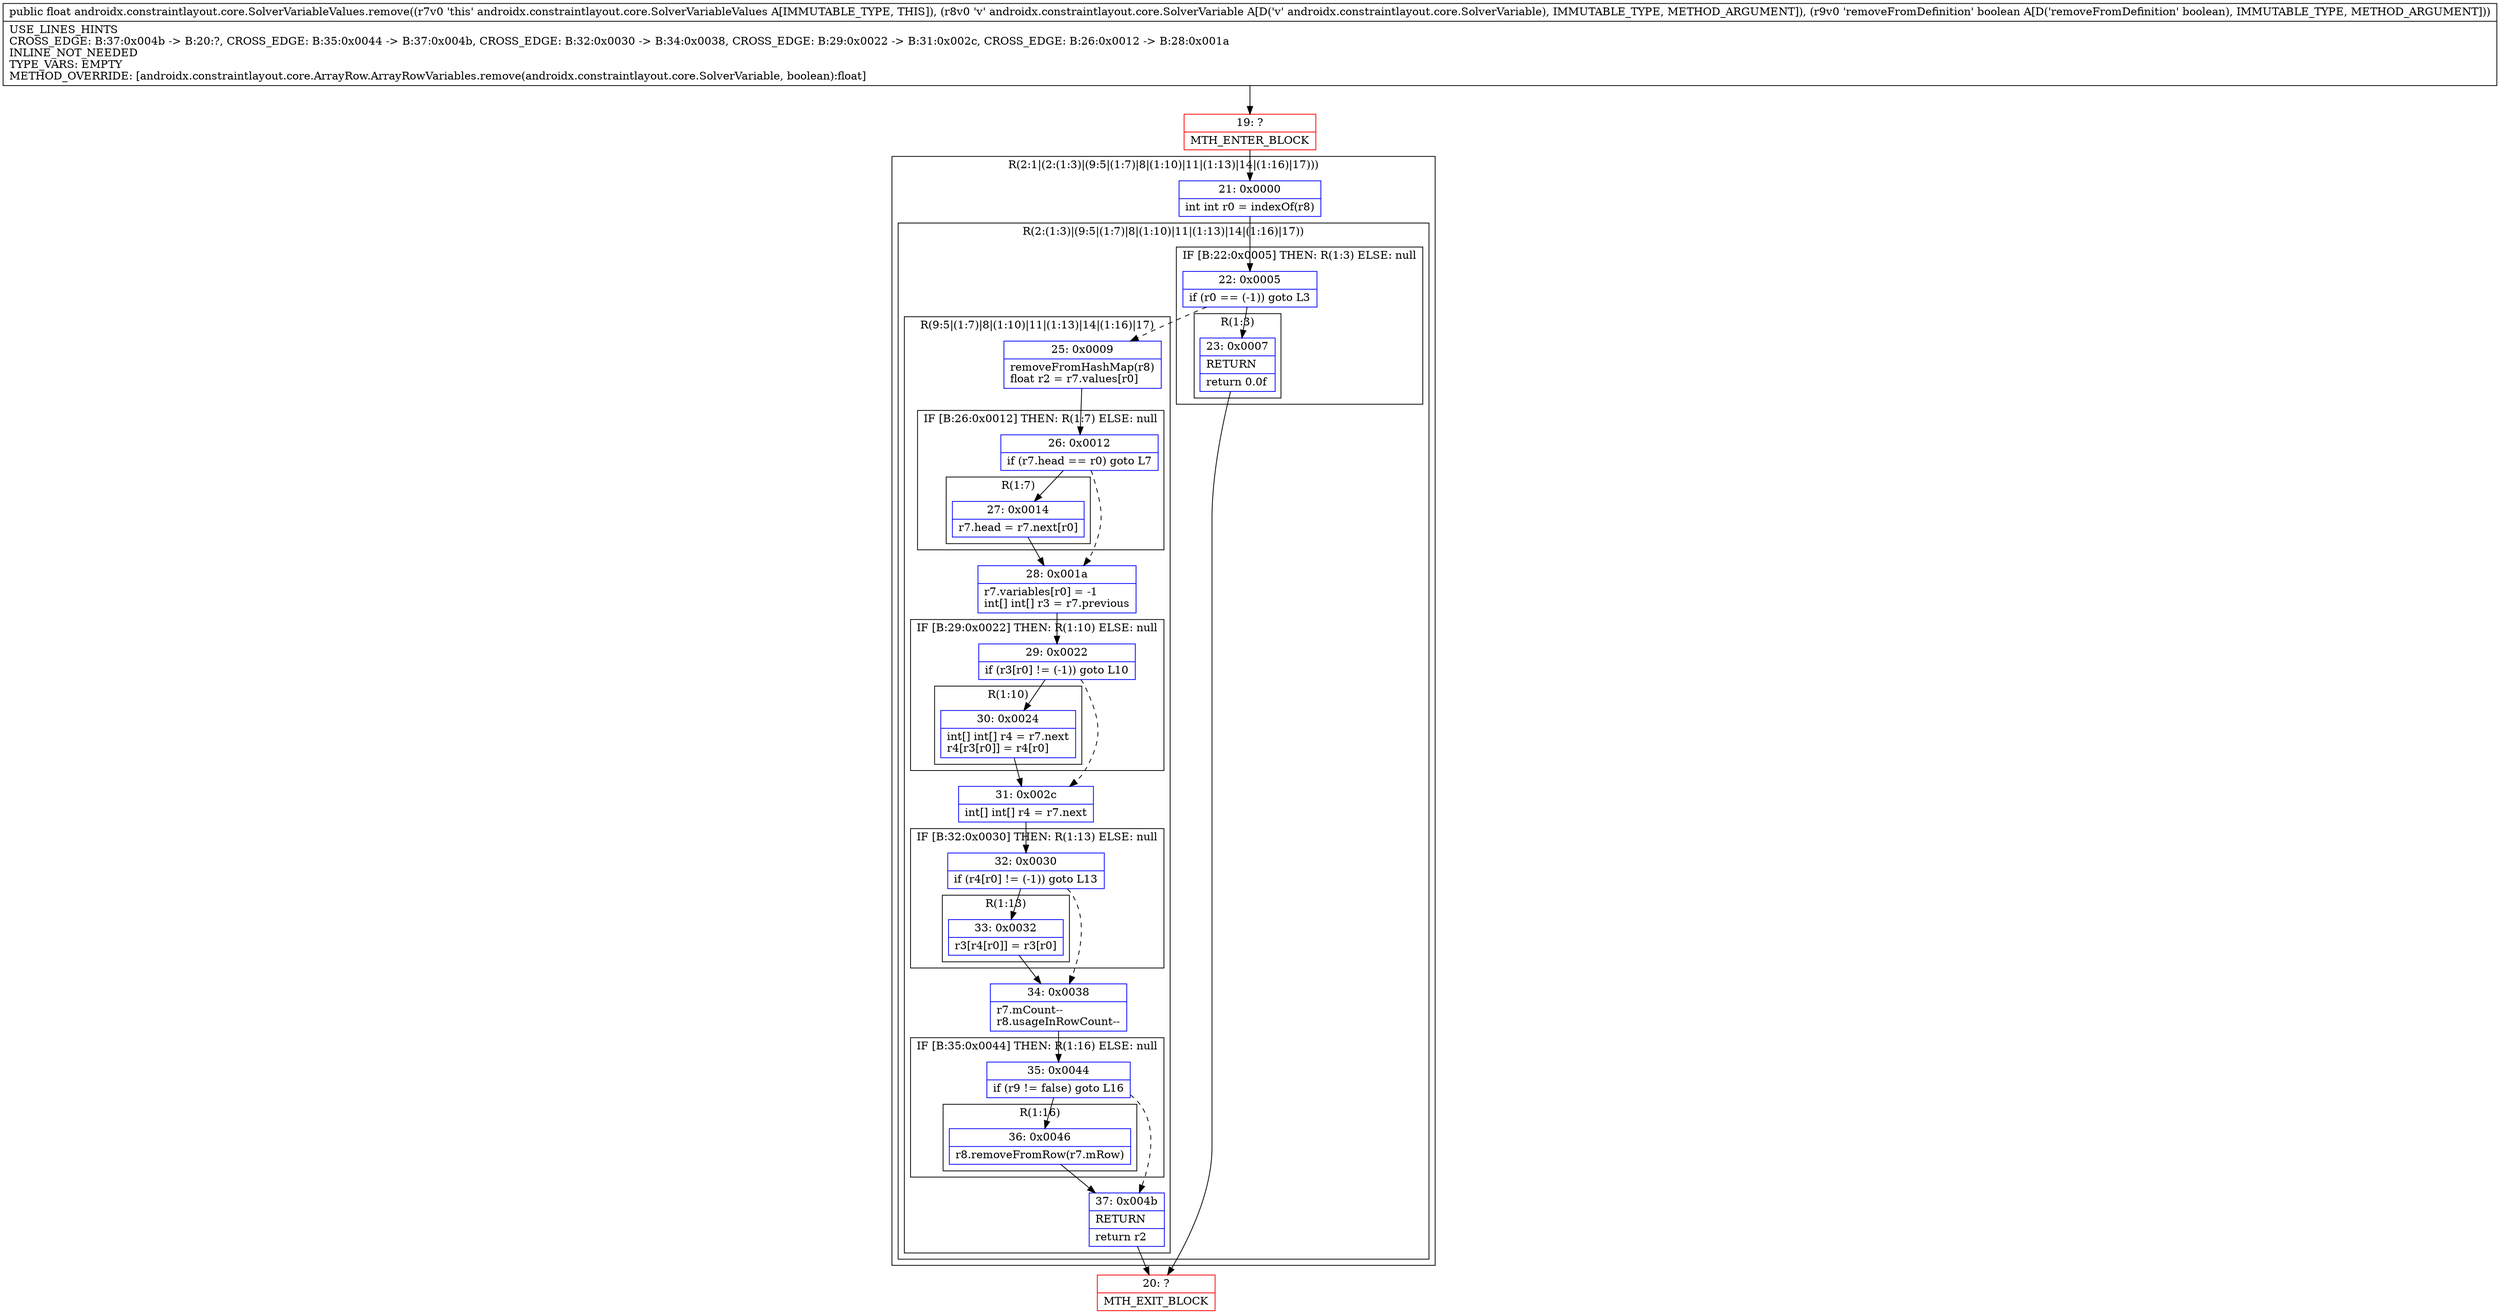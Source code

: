 digraph "CFG forandroidx.constraintlayout.core.SolverVariableValues.remove(Landroidx\/constraintlayout\/core\/SolverVariable;Z)F" {
subgraph cluster_Region_313919233 {
label = "R(2:1|(2:(1:3)|(9:5|(1:7)|8|(1:10)|11|(1:13)|14|(1:16)|17)))";
node [shape=record,color=blue];
Node_21 [shape=record,label="{21\:\ 0x0000|int int r0 = indexOf(r8)\l}"];
subgraph cluster_Region_980958178 {
label = "R(2:(1:3)|(9:5|(1:7)|8|(1:10)|11|(1:13)|14|(1:16)|17))";
node [shape=record,color=blue];
subgraph cluster_IfRegion_1963004731 {
label = "IF [B:22:0x0005] THEN: R(1:3) ELSE: null";
node [shape=record,color=blue];
Node_22 [shape=record,label="{22\:\ 0x0005|if (r0 == (\-1)) goto L3\l}"];
subgraph cluster_Region_1987963321 {
label = "R(1:3)";
node [shape=record,color=blue];
Node_23 [shape=record,label="{23\:\ 0x0007|RETURN\l|return 0.0f\l}"];
}
}
subgraph cluster_Region_2060909779 {
label = "R(9:5|(1:7)|8|(1:10)|11|(1:13)|14|(1:16)|17)";
node [shape=record,color=blue];
Node_25 [shape=record,label="{25\:\ 0x0009|removeFromHashMap(r8)\lfloat r2 = r7.values[r0]\l}"];
subgraph cluster_IfRegion_586514864 {
label = "IF [B:26:0x0012] THEN: R(1:7) ELSE: null";
node [shape=record,color=blue];
Node_26 [shape=record,label="{26\:\ 0x0012|if (r7.head == r0) goto L7\l}"];
subgraph cluster_Region_5833952 {
label = "R(1:7)";
node [shape=record,color=blue];
Node_27 [shape=record,label="{27\:\ 0x0014|r7.head = r7.next[r0]\l}"];
}
}
Node_28 [shape=record,label="{28\:\ 0x001a|r7.variables[r0] = \-1\lint[] int[] r3 = r7.previous\l}"];
subgraph cluster_IfRegion_2109495067 {
label = "IF [B:29:0x0022] THEN: R(1:10) ELSE: null";
node [shape=record,color=blue];
Node_29 [shape=record,label="{29\:\ 0x0022|if (r3[r0] != (\-1)) goto L10\l}"];
subgraph cluster_Region_809569307 {
label = "R(1:10)";
node [shape=record,color=blue];
Node_30 [shape=record,label="{30\:\ 0x0024|int[] int[] r4 = r7.next\lr4[r3[r0]] = r4[r0]\l}"];
}
}
Node_31 [shape=record,label="{31\:\ 0x002c|int[] int[] r4 = r7.next\l}"];
subgraph cluster_IfRegion_1043850146 {
label = "IF [B:32:0x0030] THEN: R(1:13) ELSE: null";
node [shape=record,color=blue];
Node_32 [shape=record,label="{32\:\ 0x0030|if (r4[r0] != (\-1)) goto L13\l}"];
subgraph cluster_Region_1988206208 {
label = "R(1:13)";
node [shape=record,color=blue];
Node_33 [shape=record,label="{33\:\ 0x0032|r3[r4[r0]] = r3[r0]\l}"];
}
}
Node_34 [shape=record,label="{34\:\ 0x0038|r7.mCount\-\-\lr8.usageInRowCount\-\-\l}"];
subgraph cluster_IfRegion_1914751066 {
label = "IF [B:35:0x0044] THEN: R(1:16) ELSE: null";
node [shape=record,color=blue];
Node_35 [shape=record,label="{35\:\ 0x0044|if (r9 != false) goto L16\l}"];
subgraph cluster_Region_918484530 {
label = "R(1:16)";
node [shape=record,color=blue];
Node_36 [shape=record,label="{36\:\ 0x0046|r8.removeFromRow(r7.mRow)\l}"];
}
}
Node_37 [shape=record,label="{37\:\ 0x004b|RETURN\l|return r2\l}"];
}
}
}
Node_19 [shape=record,color=red,label="{19\:\ ?|MTH_ENTER_BLOCK\l}"];
Node_20 [shape=record,color=red,label="{20\:\ ?|MTH_EXIT_BLOCK\l}"];
MethodNode[shape=record,label="{public float androidx.constraintlayout.core.SolverVariableValues.remove((r7v0 'this' androidx.constraintlayout.core.SolverVariableValues A[IMMUTABLE_TYPE, THIS]), (r8v0 'v' androidx.constraintlayout.core.SolverVariable A[D('v' androidx.constraintlayout.core.SolverVariable), IMMUTABLE_TYPE, METHOD_ARGUMENT]), (r9v0 'removeFromDefinition' boolean A[D('removeFromDefinition' boolean), IMMUTABLE_TYPE, METHOD_ARGUMENT]))  | USE_LINES_HINTS\lCROSS_EDGE: B:37:0x004b \-\> B:20:?, CROSS_EDGE: B:35:0x0044 \-\> B:37:0x004b, CROSS_EDGE: B:32:0x0030 \-\> B:34:0x0038, CROSS_EDGE: B:29:0x0022 \-\> B:31:0x002c, CROSS_EDGE: B:26:0x0012 \-\> B:28:0x001a\lINLINE_NOT_NEEDED\lTYPE_VARS: EMPTY\lMETHOD_OVERRIDE: [androidx.constraintlayout.core.ArrayRow.ArrayRowVariables.remove(androidx.constraintlayout.core.SolverVariable, boolean):float]\l}"];
MethodNode -> Node_19;Node_21 -> Node_22;
Node_22 -> Node_23;
Node_22 -> Node_25[style=dashed];
Node_23 -> Node_20;
Node_25 -> Node_26;
Node_26 -> Node_27;
Node_26 -> Node_28[style=dashed];
Node_27 -> Node_28;
Node_28 -> Node_29;
Node_29 -> Node_30;
Node_29 -> Node_31[style=dashed];
Node_30 -> Node_31;
Node_31 -> Node_32;
Node_32 -> Node_33;
Node_32 -> Node_34[style=dashed];
Node_33 -> Node_34;
Node_34 -> Node_35;
Node_35 -> Node_36;
Node_35 -> Node_37[style=dashed];
Node_36 -> Node_37;
Node_37 -> Node_20;
Node_19 -> Node_21;
}

